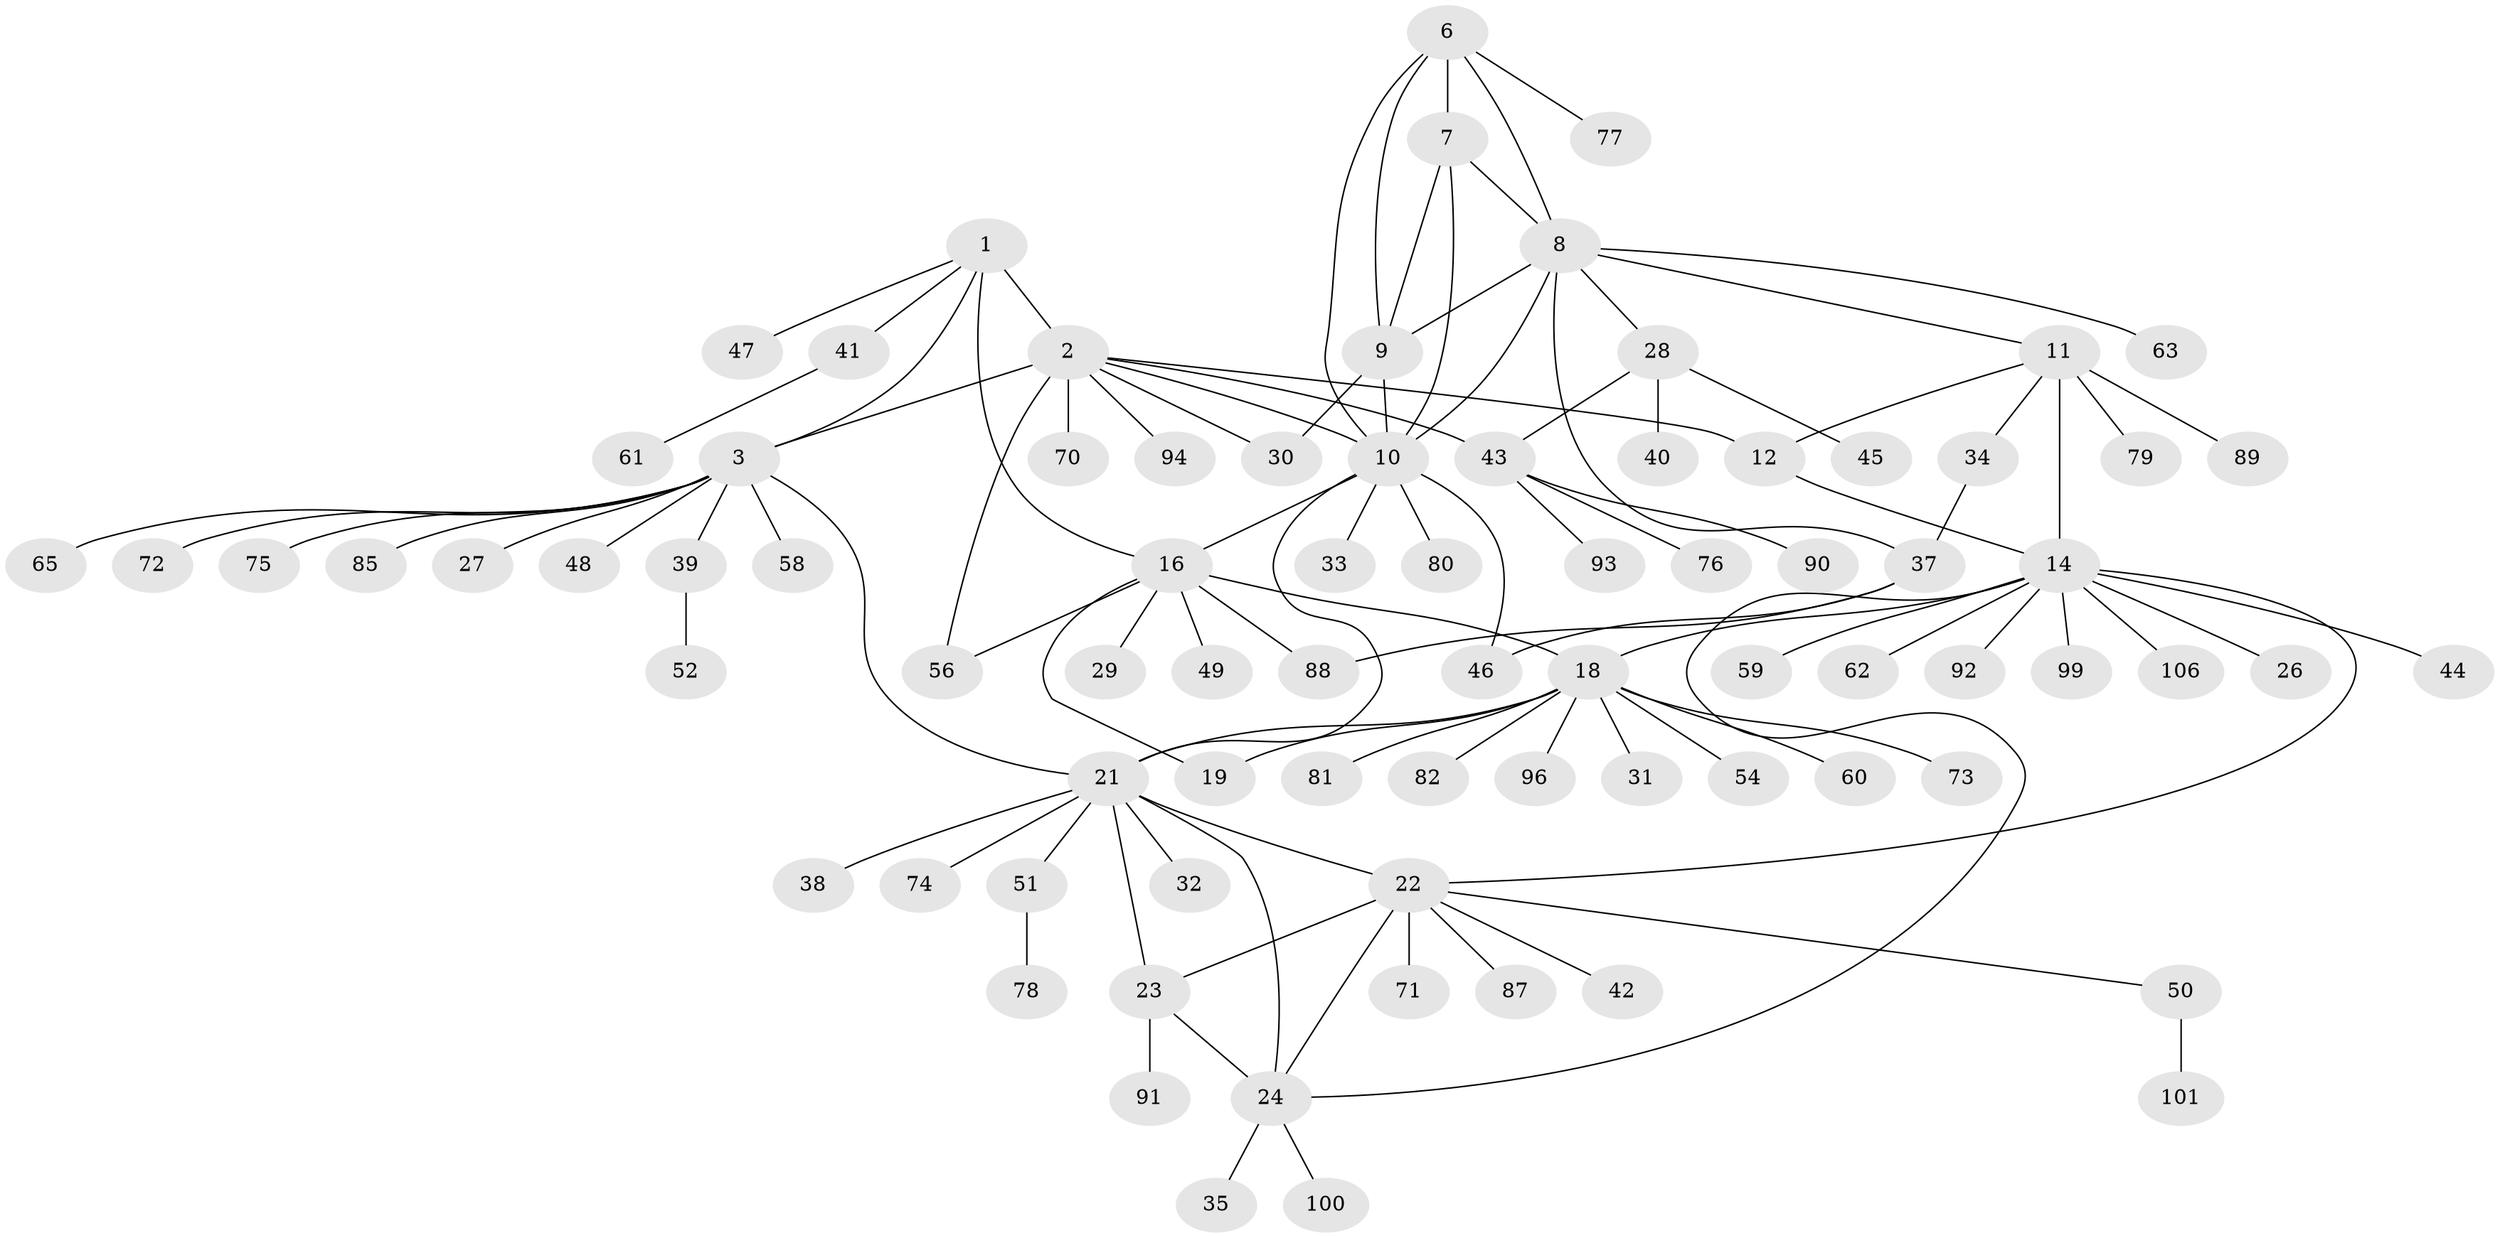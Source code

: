 // original degree distribution, {6: 0.07547169811320754, 8: 0.03773584905660377, 14: 0.009433962264150943, 5: 0.03773584905660377, 7: 0.018867924528301886, 4: 0.02830188679245283, 9: 0.03773584905660377, 11: 0.009433962264150943, 12: 0.009433962264150943, 1: 0.5754716981132075, 2: 0.14150943396226415, 3: 0.018867924528301886}
// Generated by graph-tools (version 1.1) at 2025/42/03/06/25 10:42:07]
// undirected, 80 vertices, 104 edges
graph export_dot {
graph [start="1"]
  node [color=gray90,style=filled];
  1 [super="+4"];
  2 [super="+5"];
  3 [super="+66"];
  6 [super="+105"];
  7;
  8 [super="+97"];
  9 [super="+68"];
  10 [super="+103"];
  11 [super="+13"];
  12 [super="+64"];
  14 [super="+15"];
  16 [super="+17"];
  18 [super="+20"];
  19 [super="+36"];
  21 [super="+25"];
  22 [super="+102"];
  23 [super="+98"];
  24 [super="+83"];
  26;
  27;
  28;
  29;
  30;
  31;
  32;
  33;
  34;
  35;
  37 [super="+67"];
  38;
  39;
  40;
  41 [super="+53"];
  42 [super="+95"];
  43 [super="+55"];
  44;
  45;
  46 [super="+86"];
  47;
  48;
  49;
  50;
  51 [super="+57"];
  52;
  54;
  56 [super="+69"];
  58;
  59;
  60;
  61;
  62;
  63;
  65;
  70;
  71;
  72;
  73;
  74;
  75 [super="+104"];
  76;
  77 [super="+84"];
  78;
  79;
  80;
  81;
  82;
  85;
  87;
  88;
  89;
  90;
  91;
  92;
  93;
  94;
  96;
  99;
  100;
  101;
  106;
  1 -- 2 [weight=4];
  1 -- 3 [weight=2];
  1 -- 47;
  1 -- 16;
  1 -- 41;
  2 -- 3 [weight=2];
  2 -- 12;
  2 -- 30;
  2 -- 56;
  2 -- 70;
  2 -- 10;
  2 -- 94;
  2 -- 43;
  3 -- 27;
  3 -- 39;
  3 -- 48;
  3 -- 58;
  3 -- 65;
  3 -- 72;
  3 -- 75;
  3 -- 85;
  3 -- 21;
  6 -- 7;
  6 -- 8;
  6 -- 9;
  6 -- 10;
  6 -- 77;
  7 -- 8;
  7 -- 9;
  7 -- 10;
  8 -- 9;
  8 -- 10;
  8 -- 28;
  8 -- 63;
  8 -- 37;
  8 -- 11;
  9 -- 10;
  9 -- 30;
  10 -- 33;
  10 -- 46;
  10 -- 80;
  10 -- 16;
  10 -- 21;
  11 -- 12 [weight=2];
  11 -- 14 [weight=4];
  11 -- 34;
  11 -- 79;
  11 -- 89;
  12 -- 14 [weight=2];
  14 -- 44;
  14 -- 92;
  14 -- 99;
  14 -- 106;
  14 -- 18;
  14 -- 24;
  14 -- 26;
  14 -- 59;
  14 -- 62;
  14 -- 22;
  16 -- 18 [weight=4];
  16 -- 19 [weight=2];
  16 -- 29;
  16 -- 49;
  16 -- 56;
  16 -- 88;
  18 -- 19 [weight=2];
  18 -- 31;
  18 -- 73;
  18 -- 82;
  18 -- 96;
  18 -- 81;
  18 -- 54;
  18 -- 60;
  18 -- 21;
  21 -- 22 [weight=2];
  21 -- 23 [weight=2];
  21 -- 24 [weight=2];
  21 -- 38;
  21 -- 74;
  21 -- 32;
  21 -- 51;
  22 -- 23;
  22 -- 24;
  22 -- 42;
  22 -- 50;
  22 -- 71;
  22 -- 87;
  23 -- 24;
  23 -- 91;
  24 -- 35;
  24 -- 100;
  28 -- 40;
  28 -- 43;
  28 -- 45;
  34 -- 37;
  37 -- 46;
  37 -- 88;
  39 -- 52;
  41 -- 61;
  43 -- 76;
  43 -- 90;
  43 -- 93;
  50 -- 101;
  51 -- 78;
}
